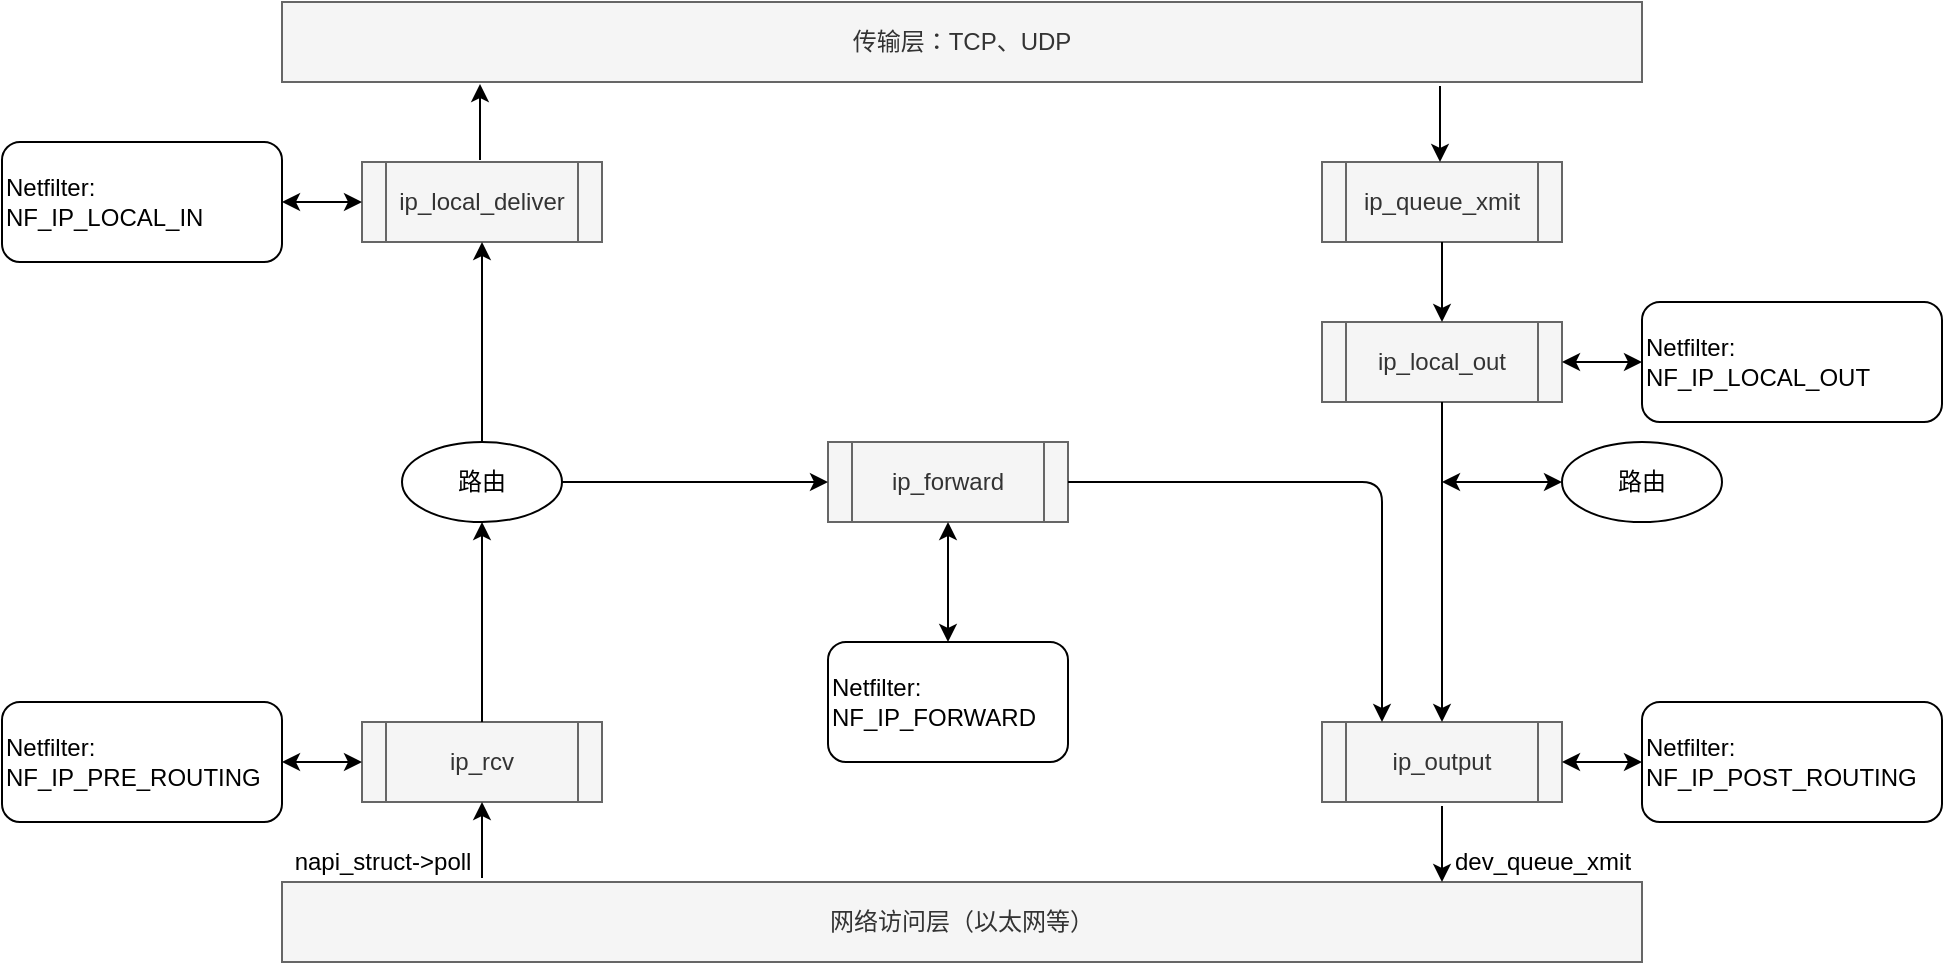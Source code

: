 <mxfile pages="1">
    <diagram id="FFMdWyG1zXs3Rnwq7r34" name="Page-1">
        <mxGraphModel dx="1901" dy="779" grid="1" gridSize="10" guides="1" tooltips="1" connect="1" arrows="1" fold="1" page="1" pageScale="1" pageWidth="827" pageHeight="1169" math="0" shadow="0">
            <root>
                <mxCell id="0"/>
                <mxCell id="1" parent="0"/>
                <mxCell id="2" value="网络访问层（以太网等）" style="rounded=0;whiteSpace=wrap;html=1;fillColor=#f5f5f5;strokeColor=#666666;fontColor=#333333;" parent="1" vertex="1">
                    <mxGeometry x="80" y="480" width="680" height="40" as="geometry"/>
                </mxCell>
                <mxCell id="3" value="传输层：TCP、UDP" style="rounded=0;whiteSpace=wrap;html=1;fillColor=#f5f5f5;strokeColor=#666666;fontColor=#333333;" parent="1" vertex="1">
                    <mxGeometry x="80" y="40" width="680" height="40" as="geometry"/>
                </mxCell>
                <mxCell id="4" value="ip_rcv" style="shape=process;whiteSpace=wrap;html=1;backgroundOutline=1;fillColor=#f5f5f5;strokeColor=#666666;fontColor=#333333;fontStyle=0" parent="1" vertex="1">
                    <mxGeometry x="120" y="400" width="120" height="40" as="geometry"/>
                </mxCell>
                <mxCell id="5" value="路由" style="ellipse;whiteSpace=wrap;html=1;" parent="1" vertex="1">
                    <mxGeometry x="140" y="260" width="80" height="40" as="geometry"/>
                </mxCell>
                <mxCell id="6" value="ip_local_deliver" style="shape=process;whiteSpace=wrap;html=1;backgroundOutline=1;fillColor=#f5f5f5;strokeColor=#666666;fontColor=#333333;fontStyle=0" parent="1" vertex="1">
                    <mxGeometry x="120" y="120" width="120" height="40" as="geometry"/>
                </mxCell>
                <mxCell id="7" value="ip_forward" style="shape=process;whiteSpace=wrap;html=1;backgroundOutline=1;fillColor=#f5f5f5;strokeColor=#666666;fontColor=#333333;fontStyle=0" parent="1" vertex="1">
                    <mxGeometry x="353" y="260" width="120" height="40" as="geometry"/>
                </mxCell>
                <mxCell id="8" value="ip_queue_xmit" style="shape=process;whiteSpace=wrap;html=1;backgroundOutline=1;fillColor=#f5f5f5;strokeColor=#666666;fontColor=#333333;fontStyle=0" parent="1" vertex="1">
                    <mxGeometry x="600" y="120" width="120" height="40" as="geometry"/>
                </mxCell>
                <mxCell id="9" value="ip_local_out" style="shape=process;whiteSpace=wrap;html=1;backgroundOutline=1;fillColor=#f5f5f5;strokeColor=#666666;fontColor=#333333;fontStyle=0" parent="1" vertex="1">
                    <mxGeometry x="600" y="200" width="120" height="40" as="geometry"/>
                </mxCell>
                <mxCell id="10" value="ip_output" style="shape=process;whiteSpace=wrap;html=1;backgroundOutline=1;fillColor=#f5f5f5;strokeColor=#666666;fontColor=#333333;fontStyle=0" parent="1" vertex="1">
                    <mxGeometry x="600" y="400" width="120" height="40" as="geometry"/>
                </mxCell>
                <mxCell id="11" value="" style="endArrow=classic;html=1;" parent="1" edge="1">
                    <mxGeometry width="50" height="50" relative="1" as="geometry">
                        <mxPoint x="180" y="478" as="sourcePoint"/>
                        <mxPoint x="180" y="440" as="targetPoint"/>
                    </mxGeometry>
                </mxCell>
                <mxCell id="12" value="" style="endArrow=classic;html=1;entryX=0.5;entryY=1;entryDx=0;entryDy=0;exitX=0.5;exitY=0;exitDx=0;exitDy=0;" parent="1" source="4" target="5" edge="1">
                    <mxGeometry width="50" height="50" relative="1" as="geometry">
                        <mxPoint x="190" y="488" as="sourcePoint"/>
                        <mxPoint x="190" y="450" as="targetPoint"/>
                    </mxGeometry>
                </mxCell>
                <mxCell id="15" value="" style="endArrow=classic;html=1;entryX=0.5;entryY=1;entryDx=0;entryDy=0;exitX=0.5;exitY=0;exitDx=0;exitDy=0;" parent="1" source="5" target="6" edge="1">
                    <mxGeometry width="50" height="50" relative="1" as="geometry">
                        <mxPoint x="190" y="410" as="sourcePoint"/>
                        <mxPoint x="190" y="310" as="targetPoint"/>
                    </mxGeometry>
                </mxCell>
                <mxCell id="17" value="" style="endArrow=classic;html=1;" parent="1" edge="1">
                    <mxGeometry width="50" height="50" relative="1" as="geometry">
                        <mxPoint x="179" y="119" as="sourcePoint"/>
                        <mxPoint x="179" y="81" as="targetPoint"/>
                    </mxGeometry>
                </mxCell>
                <mxCell id="18" value="" style="endArrow=classic;html=1;entryX=0;entryY=0.5;entryDx=0;entryDy=0;exitX=1;exitY=0.5;exitDx=0;exitDy=0;" parent="1" source="5" target="7" edge="1">
                    <mxGeometry width="50" height="50" relative="1" as="geometry">
                        <mxPoint x="80" y="590" as="sourcePoint"/>
                        <mxPoint x="130" y="540" as="targetPoint"/>
                    </mxGeometry>
                </mxCell>
                <mxCell id="19" value="" style="endArrow=classic;html=1;entryX=0.25;entryY=0;entryDx=0;entryDy=0;exitX=1;exitY=0.5;exitDx=0;exitDy=0;rounded=1;" parent="1" source="7" target="10" edge="1">
                    <mxGeometry width="50" height="50" relative="1" as="geometry">
                        <mxPoint x="230" y="290" as="sourcePoint"/>
                        <mxPoint x="363" y="290" as="targetPoint"/>
                        <Array as="points">
                            <mxPoint x="630" y="280"/>
                        </Array>
                    </mxGeometry>
                </mxCell>
                <mxCell id="20" value="" style="endArrow=none;html=1;startArrow=classic;startFill=1;endFill=0;" parent="1" edge="1">
                    <mxGeometry width="50" height="50" relative="1" as="geometry">
                        <mxPoint x="659" y="120" as="sourcePoint"/>
                        <mxPoint x="659" y="82" as="targetPoint"/>
                    </mxGeometry>
                </mxCell>
                <mxCell id="21" value="" style="endArrow=classic;html=1;entryX=0.5;entryY=0;entryDx=0;entryDy=0;exitX=0.5;exitY=1;exitDx=0;exitDy=0;" parent="1" source="8" target="9" edge="1">
                    <mxGeometry width="50" height="50" relative="1" as="geometry">
                        <mxPoint x="660" y="170" as="sourcePoint"/>
                        <mxPoint x="800" y="140" as="targetPoint"/>
                    </mxGeometry>
                </mxCell>
                <mxCell id="22" value="" style="endArrow=classic;html=1;entryX=0.5;entryY=0;entryDx=0;entryDy=0;exitX=0.5;exitY=1;exitDx=0;exitDy=0;" parent="1" source="9" target="10" edge="1">
                    <mxGeometry width="50" height="50" relative="1" as="geometry">
                        <mxPoint x="670" y="270" as="sourcePoint"/>
                        <mxPoint x="670" y="210" as="targetPoint"/>
                    </mxGeometry>
                </mxCell>
                <mxCell id="24" value="路由" style="ellipse;whiteSpace=wrap;html=1;" parent="1" vertex="1">
                    <mxGeometry x="720" y="260" width="80" height="40" as="geometry"/>
                </mxCell>
                <mxCell id="25" value="" style="endArrow=none;html=1;startArrow=classic;startFill=1;endFill=0;" parent="1" edge="1">
                    <mxGeometry width="50" height="50" relative="1" as="geometry">
                        <mxPoint x="660" y="480" as="sourcePoint"/>
                        <mxPoint x="660" y="442" as="targetPoint"/>
                    </mxGeometry>
                </mxCell>
                <mxCell id="26" value="" style="endArrow=classic;html=1;exitX=0;exitY=0.5;exitDx=0;exitDy=0;startArrow=classic;startFill=1;" parent="1" source="24" edge="1">
                    <mxGeometry width="50" height="50" relative="1" as="geometry">
                        <mxPoint x="830" y="320" as="sourcePoint"/>
                        <mxPoint x="660" y="280" as="targetPoint"/>
                    </mxGeometry>
                </mxCell>
                <mxCell id="27" value="Netfilter:&lt;br&gt;NF_IP_FORWARD" style="rounded=1;whiteSpace=wrap;html=1;align=left;" parent="1" vertex="1">
                    <mxGeometry x="353" y="360" width="120" height="60" as="geometry"/>
                </mxCell>
                <mxCell id="28" value="Netfilter:&lt;br&gt;NF_IP_PRE_ROUTING" style="rounded=1;whiteSpace=wrap;html=1;align=left;" parent="1" vertex="1">
                    <mxGeometry x="-60" y="390" width="140" height="60" as="geometry"/>
                </mxCell>
                <mxCell id="29" value="Netfilter:&lt;br&gt;NF_IP_LOCAL_IN" style="rounded=1;whiteSpace=wrap;html=1;align=left;" parent="1" vertex="1">
                    <mxGeometry x="-60" y="110" width="140" height="60" as="geometry"/>
                </mxCell>
                <mxCell id="32" value="" style="endArrow=classic;startArrow=classic;html=1;exitX=1;exitY=0.5;exitDx=0;exitDy=0;entryX=0;entryY=0.5;entryDx=0;entryDy=0;" parent="1" source="29" target="6" edge="1">
                    <mxGeometry width="50" height="50" relative="1" as="geometry">
                        <mxPoint x="60" y="240" as="sourcePoint"/>
                        <mxPoint x="110" y="190" as="targetPoint"/>
                    </mxGeometry>
                </mxCell>
                <mxCell id="33" value="" style="endArrow=classic;startArrow=classic;html=1;exitX=1;exitY=0.5;exitDx=0;exitDy=0;entryX=0;entryY=0.5;entryDx=0;entryDy=0;" parent="1" source="28" target="4" edge="1">
                    <mxGeometry width="50" height="50" relative="1" as="geometry">
                        <mxPoint x="70" y="150" as="sourcePoint"/>
                        <mxPoint x="130" y="150" as="targetPoint"/>
                    </mxGeometry>
                </mxCell>
                <mxCell id="34" value="" style="endArrow=classic;startArrow=classic;html=1;exitX=0.5;exitY=1;exitDx=0;exitDy=0;entryX=0.5;entryY=0;entryDx=0;entryDy=0;" parent="1" source="7" target="27" edge="1">
                    <mxGeometry width="50" height="50" relative="1" as="geometry">
                        <mxPoint x="360" y="350" as="sourcePoint"/>
                        <mxPoint x="420" y="350" as="targetPoint"/>
                    </mxGeometry>
                </mxCell>
                <mxCell id="36" value="" style="edgeStyle=orthogonalEdgeStyle;rounded=1;orthogonalLoop=1;jettySize=auto;html=1;startArrow=classic;startFill=1;endArrow=classic;endFill=1;" parent="1" source="35" target="9" edge="1">
                    <mxGeometry relative="1" as="geometry"/>
                </mxCell>
                <mxCell id="35" value="Netfilter:&lt;br&gt;NF_IP_LOCAL_OUT" style="rounded=1;whiteSpace=wrap;html=1;align=left;" parent="1" vertex="1">
                    <mxGeometry x="760" y="190" width="150" height="60" as="geometry"/>
                </mxCell>
                <mxCell id="38" value="" style="edgeStyle=orthogonalEdgeStyle;rounded=1;orthogonalLoop=1;jettySize=auto;html=1;startArrow=classic;startFill=1;endArrow=classic;endFill=1;" parent="1" source="37" target="10" edge="1">
                    <mxGeometry relative="1" as="geometry"/>
                </mxCell>
                <mxCell id="37" value="Netfilter:&lt;br&gt;NF_IP_POST_ROUTING" style="rounded=1;whiteSpace=wrap;html=1;align=left;" parent="1" vertex="1">
                    <mxGeometry x="760" y="390" width="150" height="60" as="geometry"/>
                </mxCell>
                <mxCell id="39" value="napi_struct-&amp;gt;poll" style="text;html=1;resizable=0;autosize=1;align=center;verticalAlign=middle;points=[];fillColor=none;strokeColor=none;rounded=0;" parent="1" vertex="1">
                    <mxGeometry x="80" y="460" width="100" height="20" as="geometry"/>
                </mxCell>
                <mxCell id="40" value="dev_queue_xmit" style="text;html=1;resizable=0;autosize=1;align=center;verticalAlign=middle;points=[];fillColor=none;strokeColor=none;rounded=0;" parent="1" vertex="1">
                    <mxGeometry x="660" y="460" width="100" height="20" as="geometry"/>
                </mxCell>
            </root>
        </mxGraphModel>
    </diagram>
</mxfile>